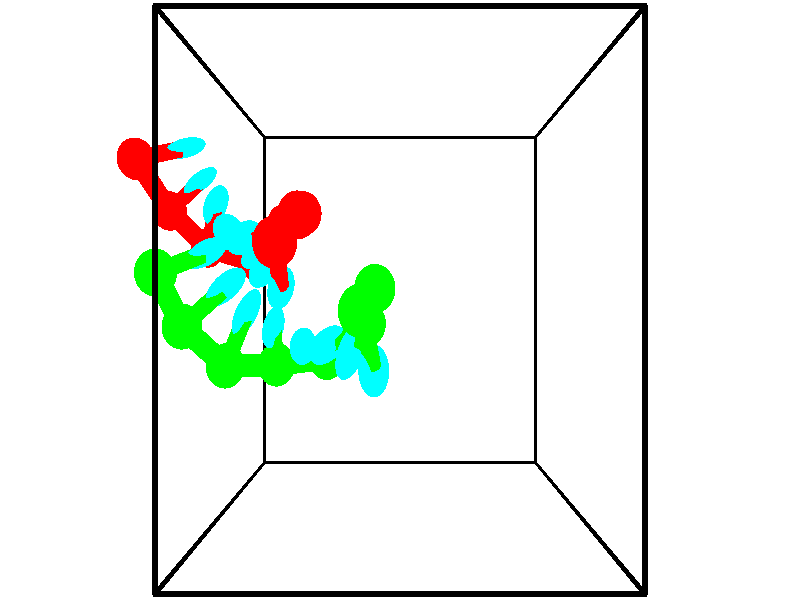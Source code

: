 // switches for output
#declare DRAW_BASES = 1; // possible values are 0, 1; only relevant for DNA ribbons
#declare DRAW_BASES_TYPE = 3; // possible values are 1, 2, 3; only relevant for DNA ribbons
#declare DRAW_FOG = 0; // set to 1 to enable fog

#include "colors.inc"

#include "transforms.inc"
background { rgb <1, 1, 1>}

#default {
   normal{
       ripples 0.25
       frequency 0.20
       turbulence 0.2
       lambda 5
   }
	finish {
		phong 0.1
		phong_size 40.
	}
}

// original window dimensions: 1024x640


// camera settings

camera {
	sky <-0, 1, 0>
	up <-0, 1, 0>
	right 1.6 * <1, 0, 0>
	location <2.5, 2.5, 11.1562>
	look_at <2.5, 2.5, 2.5>
	direction <0, 0, -8.6562>
	angle 67.0682
}


# declare cpy_camera_pos = <2.5, 2.5, 11.1562>;
# if (DRAW_FOG = 1)
fog {
	fog_type 2
	up vnormalize(cpy_camera_pos)
	color rgbt<1,1,1,0.3>
	distance 1e-5
	fog_alt 3e-3
	fog_offset 4
}
# end


// LIGHTS

# declare lum = 6;
global_settings {
	ambient_light rgb lum * <0.05, 0.05, 0.05>
	max_trace_level 15
}# declare cpy_direct_light_amount = 0.25;
light_source
{	1000 * <-1, -1, 1>,
	rgb lum * cpy_direct_light_amount
	parallel
}

light_source
{	1000 * <1, 1, -1>,
	rgb lum * cpy_direct_light_amount
	parallel
}

// strand 0

// nucleotide -1

// particle -1
sphere {
	<-1.288652, 4.186175, 2.498565> 0.250000
	pigment { color rgbt <1,0,0,0> }
	no_shadow
}
cylinder {
	<-0.945213, 4.296036, 2.325417>,  <-0.739150, 4.361952, 2.221528>, 0.100000
	pigment { color rgbt <1,0,0,0> }
	no_shadow
}
cylinder {
	<-0.945213, 4.296036, 2.325417>,  <-1.288652, 4.186175, 2.498565>, 0.100000
	pigment { color rgbt <1,0,0,0> }
	no_shadow
}

// particle -1
sphere {
	<-0.945213, 4.296036, 2.325417> 0.100000
	pigment { color rgbt <1,0,0,0> }
	no_shadow
}
sphere {
	0, 1
	scale<0.080000,0.200000,0.300000>
	matrix <0.382491, -0.905413, 0.184196,
		-0.341337, -0.323720, -0.882437,
		0.858597, 0.274651, -0.432871,
		-0.687634, 4.378431, 2.195555>
	pigment { color rgbt <0,1,1,0> }
	no_shadow
}
cylinder {
	<-1.016794, 3.632744, 1.942102>,  <-1.288652, 4.186175, 2.498565>, 0.130000
	pigment { color rgbt <1,0,0,0> }
	no_shadow
}

// nucleotide -1

// particle -1
sphere {
	<-1.016794, 3.632744, 1.942102> 0.250000
	pigment { color rgbt <1,0,0,0> }
	no_shadow
}
cylinder {
	<-0.699387, 3.822105, 2.095055>,  <-0.508942, 3.935723, 2.186826>, 0.100000
	pigment { color rgbt <1,0,0,0> }
	no_shadow
}
cylinder {
	<-0.699387, 3.822105, 2.095055>,  <-1.016794, 3.632744, 1.942102>, 0.100000
	pigment { color rgbt <1,0,0,0> }
	no_shadow
}

// particle -1
sphere {
	<-0.699387, 3.822105, 2.095055> 0.100000
	pigment { color rgbt <1,0,0,0> }
	no_shadow
}
sphere {
	0, 1
	scale<0.080000,0.200000,0.300000>
	matrix <0.470474, -0.875788, 0.107935,
		0.385983, 0.094253, -0.917678,
		0.793518, 0.473405, 0.382383,
		-0.461331, 3.964127, 2.209769>
	pigment { color rgbt <0,1,1,0> }
	no_shadow
}
cylinder {
	<-0.459235, 3.165727, 1.864280>,  <-1.016794, 3.632744, 1.942102>, 0.130000
	pigment { color rgbt <1,0,0,0> }
	no_shadow
}

// nucleotide -1

// particle -1
sphere {
	<-0.459235, 3.165727, 1.864280> 0.250000
	pigment { color rgbt <1,0,0,0> }
	no_shadow
}
cylinder {
	<-0.313728, 3.447113, 2.108513>,  <-0.226425, 3.615945, 2.255053>, 0.100000
	pigment { color rgbt <1,0,0,0> }
	no_shadow
}
cylinder {
	<-0.313728, 3.447113, 2.108513>,  <-0.459235, 3.165727, 1.864280>, 0.100000
	pigment { color rgbt <1,0,0,0> }
	no_shadow
}

// particle -1
sphere {
	<-0.313728, 3.447113, 2.108513> 0.100000
	pigment { color rgbt <1,0,0,0> }
	no_shadow
}
sphere {
	0, 1
	scale<0.080000,0.200000,0.300000>
	matrix <0.646344, -0.662633, 0.378362,
		0.670756, 0.257011, -0.695723,
		0.363766, 0.703465, 0.610583,
		-0.204599, 3.658153, 2.291688>
	pigment { color rgbt <0,1,1,0> }
	no_shadow
}
cylinder {
	<0.330385, 2.966418, 1.896951>,  <-0.459235, 3.165727, 1.864280>, 0.130000
	pigment { color rgbt <1,0,0,0> }
	no_shadow
}

// nucleotide -1

// particle -1
sphere {
	<0.330385, 2.966418, 1.896951> 0.250000
	pigment { color rgbt <1,0,0,0> }
	no_shadow
}
cylinder {
	<0.162842, 3.162689, 2.202576>,  <0.062316, 3.280452, 2.385951>, 0.100000
	pigment { color rgbt <1,0,0,0> }
	no_shadow
}
cylinder {
	<0.162842, 3.162689, 2.202576>,  <0.330385, 2.966418, 1.896951>, 0.100000
	pigment { color rgbt <1,0,0,0> }
	no_shadow
}

// particle -1
sphere {
	<0.162842, 3.162689, 2.202576> 0.100000
	pigment { color rgbt <1,0,0,0> }
	no_shadow
}
sphere {
	0, 1
	scale<0.080000,0.200000,0.300000>
	matrix <0.632138, -0.446498, 0.633278,
		0.651889, 0.748247, -0.123157,
		-0.418859, 0.490679, 0.764063,
		0.037184, 3.309893, 2.431794>
	pigment { color rgbt <0,1,1,0> }
	no_shadow
}
cylinder {
	<0.802392, 3.423418, 2.288886>,  <0.330385, 2.966418, 1.896951>, 0.130000
	pigment { color rgbt <1,0,0,0> }
	no_shadow
}

// nucleotide -1

// particle -1
sphere {
	<0.802392, 3.423418, 2.288886> 0.250000
	pigment { color rgbt <1,0,0,0> }
	no_shadow
}
cylinder {
	<0.540627, 3.307350, 2.568184>,  <0.383567, 3.237709, 2.735763>, 0.100000
	pigment { color rgbt <1,0,0,0> }
	no_shadow
}
cylinder {
	<0.540627, 3.307350, 2.568184>,  <0.802392, 3.423418, 2.288886>, 0.100000
	pigment { color rgbt <1,0,0,0> }
	no_shadow
}

// particle -1
sphere {
	<0.540627, 3.307350, 2.568184> 0.100000
	pigment { color rgbt <1,0,0,0> }
	no_shadow
}
sphere {
	0, 1
	scale<0.080000,0.200000,0.300000>
	matrix <0.753940, -0.320760, 0.573313,
		0.057610, 0.901618, 0.428680,
		-0.654413, -0.290170, 0.698244,
		0.344303, 3.220299, 2.777657>
	pigment { color rgbt <0,1,1,0> }
	no_shadow
}
cylinder {
	<1.182772, 3.479351, 2.961775>,  <0.802392, 3.423418, 2.288886>, 0.130000
	pigment { color rgbt <1,0,0,0> }
	no_shadow
}

// nucleotide -1

// particle -1
sphere {
	<1.182772, 3.479351, 2.961775> 0.250000
	pigment { color rgbt <1,0,0,0> }
	no_shadow
}
cylinder {
	<0.875412, 3.238449, 3.048355>,  <0.690996, 3.093908, 3.100303>, 0.100000
	pigment { color rgbt <1,0,0,0> }
	no_shadow
}
cylinder {
	<0.875412, 3.238449, 3.048355>,  <1.182772, 3.479351, 2.961775>, 0.100000
	pigment { color rgbt <1,0,0,0> }
	no_shadow
}

// particle -1
sphere {
	<0.875412, 3.238449, 3.048355> 0.100000
	pigment { color rgbt <1,0,0,0> }
	no_shadow
}
sphere {
	0, 1
	scale<0.080000,0.200000,0.300000>
	matrix <0.621288, -0.620883, 0.478023,
		-0.153501, 0.501791, 0.851260,
		-0.768400, -0.602254, 0.216450,
		0.644892, 3.057773, 3.113290>
	pigment { color rgbt <0,1,1,0> }
	no_shadow
}
cylinder {
	<1.230773, 3.377284, 3.682418>,  <1.182772, 3.479351, 2.961775>, 0.130000
	pigment { color rgbt <1,0,0,0> }
	no_shadow
}

// nucleotide -1

// particle -1
sphere {
	<1.230773, 3.377284, 3.682418> 0.250000
	pigment { color rgbt <1,0,0,0> }
	no_shadow
}
cylinder {
	<0.987450, 3.083130, 3.562973>,  <0.841456, 2.906637, 3.491306>, 0.100000
	pigment { color rgbt <1,0,0,0> }
	no_shadow
}
cylinder {
	<0.987450, 3.083130, 3.562973>,  <1.230773, 3.377284, 3.682418>, 0.100000
	pigment { color rgbt <1,0,0,0> }
	no_shadow
}

// particle -1
sphere {
	<0.987450, 3.083130, 3.562973> 0.100000
	pigment { color rgbt <1,0,0,0> }
	no_shadow
}
sphere {
	0, 1
	scale<0.080000,0.200000,0.300000>
	matrix <0.472419, -0.637794, 0.608308,
		-0.637794, 0.228969, 0.735386,
		-0.608308, -0.735386, -0.298612,
		0.804957, 2.862514, 3.473389>
	pigment { color rgbt <0,1,1,0> }
	no_shadow
}
cylinder {
	<1.077432, 3.045701, 4.301861>,  <1.230773, 3.377284, 3.682418>, 0.130000
	pigment { color rgbt <1,0,0,0> }
	no_shadow
}

// nucleotide -1

// particle -1
sphere {
	<1.077432, 3.045701, 4.301861> 0.250000
	pigment { color rgbt <1,0,0,0> }
	no_shadow
}
cylinder {
	<1.056671, 2.802544, 3.984932>,  <1.044215, 2.656650, 3.794775>, 0.100000
	pigment { color rgbt <1,0,0,0> }
	no_shadow
}
cylinder {
	<1.056671, 2.802544, 3.984932>,  <1.077432, 3.045701, 4.301861>, 0.100000
	pigment { color rgbt <1,0,0,0> }
	no_shadow
}

// particle -1
sphere {
	<1.056671, 2.802544, 3.984932> 0.100000
	pigment { color rgbt <1,0,0,0> }
	no_shadow
}
sphere {
	0, 1
	scale<0.080000,0.200000,0.300000>
	matrix <0.718969, -0.573387, 0.392823,
		-0.693101, -0.549267, 0.466815,
		-0.051901, -0.607892, -0.792321,
		1.041101, 2.620176, 3.747236>
	pigment { color rgbt <0,1,1,0> }
	no_shadow
}
// strand 1

// nucleotide -1

// particle -1
sphere {
	<2.063963, 2.401851, 4.492622> 0.250000
	pigment { color rgbt <0,1,0,0> }
	no_shadow
}
cylinder {
	<2.140373, 2.064560, 4.291634>,  <2.186219, 1.862185, 4.171041>, 0.100000
	pigment { color rgbt <0,1,0,0> }
	no_shadow
}
cylinder {
	<2.140373, 2.064560, 4.291634>,  <2.063963, 2.401851, 4.492622>, 0.100000
	pigment { color rgbt <0,1,0,0> }
	no_shadow
}

// particle -1
sphere {
	<2.140373, 2.064560, 4.291634> 0.100000
	pigment { color rgbt <0,1,0,0> }
	no_shadow
}
sphere {
	0, 1
	scale<0.080000,0.200000,0.300000>
	matrix <-0.577856, 0.317189, -0.751980,
		0.793468, 0.434003, -0.426673,
		0.191026, -0.843227, -0.502470,
		2.197681, 1.811592, 4.140893>
	pigment { color rgbt <0,1,1,0> }
	no_shadow
}
cylinder {
	<2.194722, 2.615520, 3.814460>,  <2.063963, 2.401851, 4.492622>, 0.130000
	pigment { color rgbt <0,1,0,0> }
	no_shadow
}

// nucleotide -1

// particle -1
sphere {
	<2.194722, 2.615520, 3.814460> 0.250000
	pigment { color rgbt <0,1,0,0> }
	no_shadow
}
cylinder {
	<2.032486, 2.252090, 3.854439>,  <1.935144, 2.034033, 3.878426>, 0.100000
	pigment { color rgbt <0,1,0,0> }
	no_shadow
}
cylinder {
	<2.032486, 2.252090, 3.854439>,  <2.194722, 2.615520, 3.814460>, 0.100000
	pigment { color rgbt <0,1,0,0> }
	no_shadow
}

// particle -1
sphere {
	<2.032486, 2.252090, 3.854439> 0.100000
	pigment { color rgbt <0,1,0,0> }
	no_shadow
}
sphere {
	0, 1
	scale<0.080000,0.200000,0.300000>
	matrix <-0.688636, 0.231831, -0.687048,
		0.601064, -0.347487, -0.719705,
		-0.405590, -0.908574, 0.099947,
		1.910809, 1.979518, 3.884423>
	pigment { color rgbt <0,1,1,0> }
	no_shadow
}
cylinder {
	<2.060948, 2.235044, 3.095068>,  <2.194722, 2.615520, 3.814460>, 0.130000
	pigment { color rgbt <0,1,0,0> }
	no_shadow
}

// nucleotide -1

// particle -1
sphere {
	<2.060948, 2.235044, 3.095068> 0.250000
	pigment { color rgbt <0,1,0,0> }
	no_shadow
}
cylinder {
	<1.792843, 2.116844, 3.367371>,  <1.631980, 2.045924, 3.530752>, 0.100000
	pigment { color rgbt <0,1,0,0> }
	no_shadow
}
cylinder {
	<1.792843, 2.116844, 3.367371>,  <2.060948, 2.235044, 3.095068>, 0.100000
	pigment { color rgbt <0,1,0,0> }
	no_shadow
}

// particle -1
sphere {
	<1.792843, 2.116844, 3.367371> 0.100000
	pigment { color rgbt <0,1,0,0> }
	no_shadow
}
sphere {
	0, 1
	scale<0.080000,0.200000,0.300000>
	matrix <-0.742121, 0.264267, -0.615970,
		0.002116, -0.918065, -0.396424,
		-0.670263, -0.295498, 0.680756,
		1.591764, 2.028194, 3.571597>
	pigment { color rgbt <0,1,1,0> }
	no_shadow
}
cylinder {
	<1.481727, 1.821193, 2.736152>,  <2.060948, 2.235044, 3.095068>, 0.130000
	pigment { color rgbt <0,1,0,0> }
	no_shadow
}

// nucleotide -1

// particle -1
sphere {
	<1.481727, 1.821193, 2.736152> 0.250000
	pigment { color rgbt <0,1,0,0> }
	no_shadow
}
cylinder {
	<1.350765, 1.924599, 3.099686>,  <1.272188, 1.986642, 3.317806>, 0.100000
	pigment { color rgbt <0,1,0,0> }
	no_shadow
}
cylinder {
	<1.350765, 1.924599, 3.099686>,  <1.481727, 1.821193, 2.736152>, 0.100000
	pigment { color rgbt <0,1,0,0> }
	no_shadow
}

// particle -1
sphere {
	<1.350765, 1.924599, 3.099686> 0.100000
	pigment { color rgbt <0,1,0,0> }
	no_shadow
}
sphere {
	0, 1
	scale<0.080000,0.200000,0.300000>
	matrix <-0.898832, 0.211410, -0.383935,
		-0.291389, -0.942590, 0.163144,
		-0.327403, 0.258514, 0.908833,
		1.252544, 2.002153, 3.372336>
	pigment { color rgbt <0,1,1,0> }
	no_shadow
}
cylinder {
	<0.800388, 1.756814, 2.834135>,  <1.481727, 1.821193, 2.736152>, 0.130000
	pigment { color rgbt <0,1,0,0> }
	no_shadow
}

// nucleotide -1

// particle -1
sphere {
	<0.800388, 1.756814, 2.834135> 0.250000
	pigment { color rgbt <0,1,0,0> }
	no_shadow
}
cylinder {
	<0.838978, 2.011490, 3.140160>,  <0.862131, 2.164295, 3.323775>, 0.100000
	pigment { color rgbt <0,1,0,0> }
	no_shadow
}
cylinder {
	<0.838978, 2.011490, 3.140160>,  <0.800388, 1.756814, 2.834135>, 0.100000
	pigment { color rgbt <0,1,0,0> }
	no_shadow
}

// particle -1
sphere {
	<0.838978, 2.011490, 3.140160> 0.100000
	pigment { color rgbt <0,1,0,0> }
	no_shadow
}
sphere {
	0, 1
	scale<0.080000,0.200000,0.300000>
	matrix <-0.842961, 0.460981, -0.277333,
		-0.529254, -0.618162, 0.581176,
		0.096474, 0.636688, 0.765063,
		0.867920, 2.202496, 3.369678>
	pigment { color rgbt <0,1,1,0> }
	no_shadow
}
cylinder {
	<0.172097, 1.767824, 3.107057>,  <0.800388, 1.756814, 2.834135>, 0.130000
	pigment { color rgbt <0,1,0,0> }
	no_shadow
}

// nucleotide -1

// particle -1
sphere {
	<0.172097, 1.767824, 3.107057> 0.250000
	pigment { color rgbt <0,1,0,0> }
	no_shadow
}
cylinder {
	<0.359287, 2.105988, 3.210037>,  <0.471601, 2.308886, 3.271826>, 0.100000
	pigment { color rgbt <0,1,0,0> }
	no_shadow
}
cylinder {
	<0.359287, 2.105988, 3.210037>,  <0.172097, 1.767824, 3.107057>, 0.100000
	pigment { color rgbt <0,1,0,0> }
	no_shadow
}

// particle -1
sphere {
	<0.359287, 2.105988, 3.210037> 0.100000
	pigment { color rgbt <0,1,0,0> }
	no_shadow
}
sphere {
	0, 1
	scale<0.080000,0.200000,0.300000>
	matrix <-0.748880, 0.534040, -0.392403,
		-0.469231, -0.009165, 0.883028,
		0.467975, 0.845409, 0.257452,
		0.499680, 2.359611, 3.287273>
	pigment { color rgbt <0,1,1,0> }
	no_shadow
}
cylinder {
	<-0.344213, 2.211099, 3.275240>,  <0.172097, 1.767824, 3.107057>, 0.130000
	pigment { color rgbt <0,1,0,0> }
	no_shadow
}

// nucleotide -1

// particle -1
sphere {
	<-0.344213, 2.211099, 3.275240> 0.250000
	pigment { color rgbt <0,1,0,0> }
	no_shadow
}
cylinder {
	<-0.034645, 2.457451, 3.216263>,  <0.151096, 2.605262, 3.180877>, 0.100000
	pigment { color rgbt <0,1,0,0> }
	no_shadow
}
cylinder {
	<-0.034645, 2.457451, 3.216263>,  <-0.344213, 2.211099, 3.275240>, 0.100000
	pigment { color rgbt <0,1,0,0> }
	no_shadow
}

// particle -1
sphere {
	<-0.034645, 2.457451, 3.216263> 0.100000
	pigment { color rgbt <0,1,0,0> }
	no_shadow
}
sphere {
	0, 1
	scale<0.080000,0.200000,0.300000>
	matrix <-0.591274, 0.619341, -0.516538,
		-0.226808, 0.486938, 0.843475,
		0.773920, 0.615880, -0.147442,
		0.197531, 2.642215, 3.172030>
	pigment { color rgbt <0,1,1,0> }
	no_shadow
}
cylinder {
	<-0.557374, 2.785165, 3.601606>,  <-0.344213, 2.211099, 3.275240>, 0.130000
	pigment { color rgbt <0,1,0,0> }
	no_shadow
}

// nucleotide -1

// particle -1
sphere {
	<-0.557374, 2.785165, 3.601606> 0.250000
	pigment { color rgbt <0,1,0,0> }
	no_shadow
}
cylinder {
	<-0.278263, 2.918365, 3.347923>,  <-0.110797, 2.998286, 3.195714>, 0.100000
	pigment { color rgbt <0,1,0,0> }
	no_shadow
}
cylinder {
	<-0.278263, 2.918365, 3.347923>,  <-0.557374, 2.785165, 3.601606>, 0.100000
	pigment { color rgbt <0,1,0,0> }
	no_shadow
}

// particle -1
sphere {
	<-0.278263, 2.918365, 3.347923> 0.100000
	pigment { color rgbt <0,1,0,0> }
	no_shadow
}
sphere {
	0, 1
	scale<0.080000,0.200000,0.300000>
	matrix <-0.648250, 0.670247, -0.361304,
		0.304761, 0.663234, 0.683550,
		0.697777, 0.333000, -0.634207,
		-0.068930, 3.018265, 3.157661>
	pigment { color rgbt <0,1,1,0> }
	no_shadow
}
// box output
cylinder {
	<0.000000, 0.000000, 0.000000>,  <5.000000, 0.000000, 0.000000>, 0.025000
	pigment { color rgbt <0,0,0,0> }
	no_shadow
}
cylinder {
	<0.000000, 0.000000, 0.000000>,  <0.000000, 5.000000, 0.000000>, 0.025000
	pigment { color rgbt <0,0,0,0> }
	no_shadow
}
cylinder {
	<0.000000, 0.000000, 0.000000>,  <0.000000, 0.000000, 5.000000>, 0.025000
	pigment { color rgbt <0,0,0,0> }
	no_shadow
}
cylinder {
	<5.000000, 5.000000, 5.000000>,  <0.000000, 5.000000, 5.000000>, 0.025000
	pigment { color rgbt <0,0,0,0> }
	no_shadow
}
cylinder {
	<5.000000, 5.000000, 5.000000>,  <5.000000, 0.000000, 5.000000>, 0.025000
	pigment { color rgbt <0,0,0,0> }
	no_shadow
}
cylinder {
	<5.000000, 5.000000, 5.000000>,  <5.000000, 5.000000, 0.000000>, 0.025000
	pigment { color rgbt <0,0,0,0> }
	no_shadow
}
cylinder {
	<0.000000, 0.000000, 5.000000>,  <0.000000, 5.000000, 5.000000>, 0.025000
	pigment { color rgbt <0,0,0,0> }
	no_shadow
}
cylinder {
	<0.000000, 0.000000, 5.000000>,  <5.000000, 0.000000, 5.000000>, 0.025000
	pigment { color rgbt <0,0,0,0> }
	no_shadow
}
cylinder {
	<5.000000, 5.000000, 0.000000>,  <0.000000, 5.000000, 0.000000>, 0.025000
	pigment { color rgbt <0,0,0,0> }
	no_shadow
}
cylinder {
	<5.000000, 5.000000, 0.000000>,  <5.000000, 0.000000, 0.000000>, 0.025000
	pigment { color rgbt <0,0,0,0> }
	no_shadow
}
cylinder {
	<5.000000, 0.000000, 5.000000>,  <5.000000, 0.000000, 0.000000>, 0.025000
	pigment { color rgbt <0,0,0,0> }
	no_shadow
}
cylinder {
	<0.000000, 5.000000, 0.000000>,  <0.000000, 5.000000, 5.000000>, 0.025000
	pigment { color rgbt <0,0,0,0> }
	no_shadow
}
// end of box output
